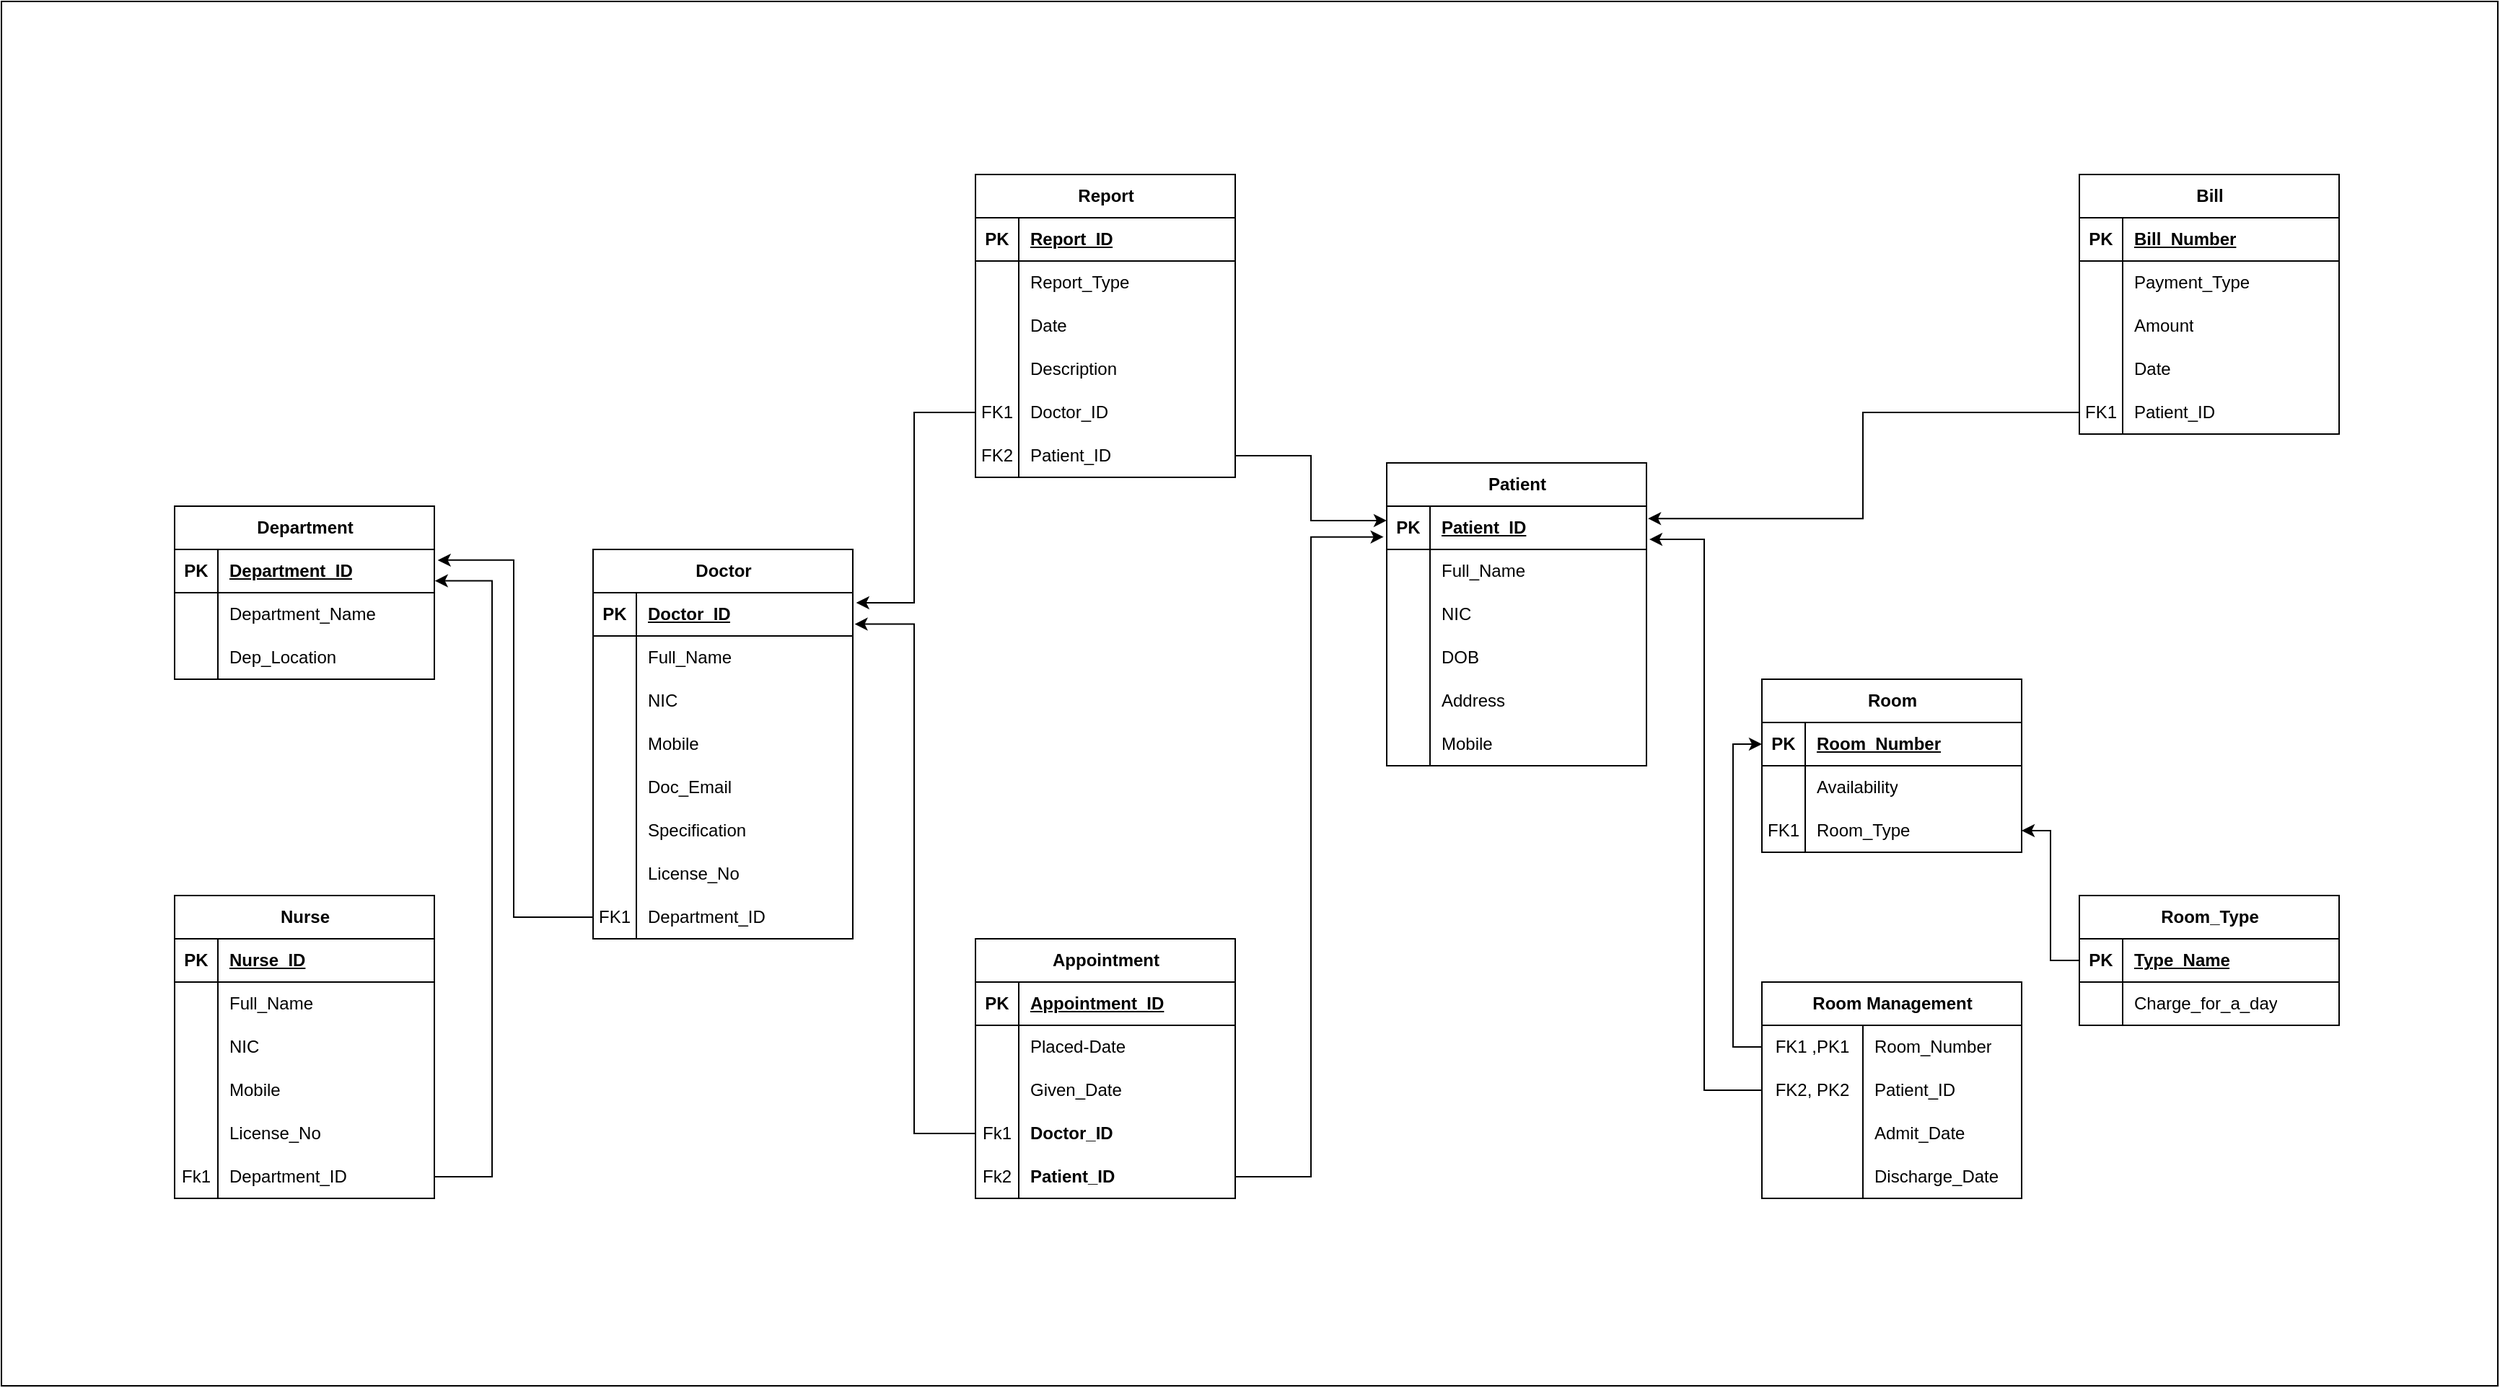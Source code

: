 <mxfile version="24.7.16">
  <diagram name="Page-1" id="LwFxyhCAnIo1oYvtghxj">
    <mxGraphModel dx="2899" dy="2189" grid="1" gridSize="10" guides="1" tooltips="1" connect="1" arrows="1" fold="1" page="1" pageScale="1" pageWidth="850" pageHeight="1100" math="0" shadow="0">
      <root>
        <mxCell id="0" />
        <mxCell id="1" parent="0" />
        <mxCell id="zB_Qg-_3JBa96vknV7fe-232" value="" style="rounded=0;whiteSpace=wrap;html=1;fillColor=none;" parent="1" vertex="1">
          <mxGeometry x="-340" y="-350" width="1730" height="960" as="geometry" />
        </mxCell>
        <mxCell id="zB_Qg-_3JBa96vknV7fe-5" value="Doctor" style="shape=table;startSize=30;container=1;collapsible=1;childLayout=tableLayout;fixedRows=1;rowLines=0;fontStyle=1;align=center;resizeLast=1;html=1;" parent="1" vertex="1">
          <mxGeometry x="70" y="30" width="180" height="270" as="geometry" />
        </mxCell>
        <mxCell id="zB_Qg-_3JBa96vknV7fe-6" value="" style="shape=tableRow;horizontal=0;startSize=0;swimlaneHead=0;swimlaneBody=0;fillColor=none;collapsible=0;dropTarget=0;points=[[0,0.5],[1,0.5]];portConstraint=eastwest;top=0;left=0;right=0;bottom=1;" parent="zB_Qg-_3JBa96vknV7fe-5" vertex="1">
          <mxGeometry y="30" width="180" height="30" as="geometry" />
        </mxCell>
        <mxCell id="zB_Qg-_3JBa96vknV7fe-7" value="PK" style="shape=partialRectangle;connectable=0;fillColor=none;top=0;left=0;bottom=0;right=0;fontStyle=1;overflow=hidden;whiteSpace=wrap;html=1;" parent="zB_Qg-_3JBa96vknV7fe-6" vertex="1">
          <mxGeometry width="30" height="30" as="geometry">
            <mxRectangle width="30" height="30" as="alternateBounds" />
          </mxGeometry>
        </mxCell>
        <mxCell id="zB_Qg-_3JBa96vknV7fe-8" value="Doctor_ID" style="shape=partialRectangle;connectable=0;fillColor=none;top=0;left=0;bottom=0;right=0;align=left;spacingLeft=6;fontStyle=5;overflow=hidden;whiteSpace=wrap;html=1;" parent="zB_Qg-_3JBa96vknV7fe-6" vertex="1">
          <mxGeometry x="30" width="150" height="30" as="geometry">
            <mxRectangle width="150" height="30" as="alternateBounds" />
          </mxGeometry>
        </mxCell>
        <mxCell id="zB_Qg-_3JBa96vknV7fe-9" value="" style="shape=tableRow;horizontal=0;startSize=0;swimlaneHead=0;swimlaneBody=0;fillColor=none;collapsible=0;dropTarget=0;points=[[0,0.5],[1,0.5]];portConstraint=eastwest;top=0;left=0;right=0;bottom=0;" parent="zB_Qg-_3JBa96vknV7fe-5" vertex="1">
          <mxGeometry y="60" width="180" height="30" as="geometry" />
        </mxCell>
        <mxCell id="zB_Qg-_3JBa96vknV7fe-10" value="" style="shape=partialRectangle;connectable=0;fillColor=none;top=0;left=0;bottom=0;right=0;editable=1;overflow=hidden;whiteSpace=wrap;html=1;" parent="zB_Qg-_3JBa96vknV7fe-9" vertex="1">
          <mxGeometry width="30" height="30" as="geometry">
            <mxRectangle width="30" height="30" as="alternateBounds" />
          </mxGeometry>
        </mxCell>
        <mxCell id="zB_Qg-_3JBa96vknV7fe-11" value="Full_Name" style="shape=partialRectangle;connectable=0;fillColor=none;top=0;left=0;bottom=0;right=0;align=left;spacingLeft=6;overflow=hidden;whiteSpace=wrap;html=1;" parent="zB_Qg-_3JBa96vknV7fe-9" vertex="1">
          <mxGeometry x="30" width="150" height="30" as="geometry">
            <mxRectangle width="150" height="30" as="alternateBounds" />
          </mxGeometry>
        </mxCell>
        <mxCell id="zB_Qg-_3JBa96vknV7fe-12" value="" style="shape=tableRow;horizontal=0;startSize=0;swimlaneHead=0;swimlaneBody=0;fillColor=none;collapsible=0;dropTarget=0;points=[[0,0.5],[1,0.5]];portConstraint=eastwest;top=0;left=0;right=0;bottom=0;" parent="zB_Qg-_3JBa96vknV7fe-5" vertex="1">
          <mxGeometry y="90" width="180" height="30" as="geometry" />
        </mxCell>
        <mxCell id="zB_Qg-_3JBa96vknV7fe-13" value="" style="shape=partialRectangle;connectable=0;fillColor=none;top=0;left=0;bottom=0;right=0;editable=1;overflow=hidden;whiteSpace=wrap;html=1;" parent="zB_Qg-_3JBa96vknV7fe-12" vertex="1">
          <mxGeometry width="30" height="30" as="geometry">
            <mxRectangle width="30" height="30" as="alternateBounds" />
          </mxGeometry>
        </mxCell>
        <mxCell id="zB_Qg-_3JBa96vknV7fe-14" value="NIC" style="shape=partialRectangle;connectable=0;fillColor=none;top=0;left=0;bottom=0;right=0;align=left;spacingLeft=6;overflow=hidden;whiteSpace=wrap;html=1;" parent="zB_Qg-_3JBa96vknV7fe-12" vertex="1">
          <mxGeometry x="30" width="150" height="30" as="geometry">
            <mxRectangle width="150" height="30" as="alternateBounds" />
          </mxGeometry>
        </mxCell>
        <mxCell id="zB_Qg-_3JBa96vknV7fe-15" value="" style="shape=tableRow;horizontal=0;startSize=0;swimlaneHead=0;swimlaneBody=0;fillColor=none;collapsible=0;dropTarget=0;points=[[0,0.5],[1,0.5]];portConstraint=eastwest;top=0;left=0;right=0;bottom=0;" parent="zB_Qg-_3JBa96vknV7fe-5" vertex="1">
          <mxGeometry y="120" width="180" height="30" as="geometry" />
        </mxCell>
        <mxCell id="zB_Qg-_3JBa96vknV7fe-16" value="" style="shape=partialRectangle;connectable=0;fillColor=none;top=0;left=0;bottom=0;right=0;editable=1;overflow=hidden;whiteSpace=wrap;html=1;" parent="zB_Qg-_3JBa96vknV7fe-15" vertex="1">
          <mxGeometry width="30" height="30" as="geometry">
            <mxRectangle width="30" height="30" as="alternateBounds" />
          </mxGeometry>
        </mxCell>
        <mxCell id="zB_Qg-_3JBa96vknV7fe-17" value="Mobile" style="shape=partialRectangle;connectable=0;fillColor=none;top=0;left=0;bottom=0;right=0;align=left;spacingLeft=6;overflow=hidden;whiteSpace=wrap;html=1;" parent="zB_Qg-_3JBa96vknV7fe-15" vertex="1">
          <mxGeometry x="30" width="150" height="30" as="geometry">
            <mxRectangle width="150" height="30" as="alternateBounds" />
          </mxGeometry>
        </mxCell>
        <mxCell id="zB_Qg-_3JBa96vknV7fe-25" value="" style="shape=tableRow;horizontal=0;startSize=0;swimlaneHead=0;swimlaneBody=0;fillColor=none;collapsible=0;dropTarget=0;points=[[0,0.5],[1,0.5]];portConstraint=eastwest;top=0;left=0;right=0;bottom=0;" parent="zB_Qg-_3JBa96vknV7fe-5" vertex="1">
          <mxGeometry y="150" width="180" height="30" as="geometry" />
        </mxCell>
        <mxCell id="zB_Qg-_3JBa96vknV7fe-26" value="" style="shape=partialRectangle;connectable=0;fillColor=none;top=0;left=0;bottom=0;right=0;editable=1;overflow=hidden;whiteSpace=wrap;html=1;" parent="zB_Qg-_3JBa96vknV7fe-25" vertex="1">
          <mxGeometry width="30" height="30" as="geometry">
            <mxRectangle width="30" height="30" as="alternateBounds" />
          </mxGeometry>
        </mxCell>
        <mxCell id="zB_Qg-_3JBa96vknV7fe-27" value="Doc_Email" style="shape=partialRectangle;connectable=0;fillColor=none;top=0;left=0;bottom=0;right=0;align=left;spacingLeft=6;overflow=hidden;whiteSpace=wrap;html=1;" parent="zB_Qg-_3JBa96vknV7fe-25" vertex="1">
          <mxGeometry x="30" width="150" height="30" as="geometry">
            <mxRectangle width="150" height="30" as="alternateBounds" />
          </mxGeometry>
        </mxCell>
        <mxCell id="zB_Qg-_3JBa96vknV7fe-28" value="" style="shape=tableRow;horizontal=0;startSize=0;swimlaneHead=0;swimlaneBody=0;fillColor=none;collapsible=0;dropTarget=0;points=[[0,0.5],[1,0.5]];portConstraint=eastwest;top=0;left=0;right=0;bottom=0;" parent="zB_Qg-_3JBa96vknV7fe-5" vertex="1">
          <mxGeometry y="180" width="180" height="30" as="geometry" />
        </mxCell>
        <mxCell id="zB_Qg-_3JBa96vknV7fe-29" value="" style="shape=partialRectangle;connectable=0;fillColor=none;top=0;left=0;bottom=0;right=0;editable=1;overflow=hidden;whiteSpace=wrap;html=1;" parent="zB_Qg-_3JBa96vknV7fe-28" vertex="1">
          <mxGeometry width="30" height="30" as="geometry">
            <mxRectangle width="30" height="30" as="alternateBounds" />
          </mxGeometry>
        </mxCell>
        <mxCell id="zB_Qg-_3JBa96vknV7fe-30" value="Specification" style="shape=partialRectangle;connectable=0;fillColor=none;top=0;left=0;bottom=0;right=0;align=left;spacingLeft=6;overflow=hidden;whiteSpace=wrap;html=1;" parent="zB_Qg-_3JBa96vknV7fe-28" vertex="1">
          <mxGeometry x="30" width="150" height="30" as="geometry">
            <mxRectangle width="150" height="30" as="alternateBounds" />
          </mxGeometry>
        </mxCell>
        <mxCell id="zB_Qg-_3JBa96vknV7fe-31" value="" style="shape=tableRow;horizontal=0;startSize=0;swimlaneHead=0;swimlaneBody=0;fillColor=none;collapsible=0;dropTarget=0;points=[[0,0.5],[1,0.5]];portConstraint=eastwest;top=0;left=0;right=0;bottom=0;" parent="zB_Qg-_3JBa96vknV7fe-5" vertex="1">
          <mxGeometry y="210" width="180" height="30" as="geometry" />
        </mxCell>
        <mxCell id="zB_Qg-_3JBa96vknV7fe-32" value="" style="shape=partialRectangle;connectable=0;fillColor=none;top=0;left=0;bottom=0;right=0;editable=1;overflow=hidden;whiteSpace=wrap;html=1;" parent="zB_Qg-_3JBa96vknV7fe-31" vertex="1">
          <mxGeometry width="30" height="30" as="geometry">
            <mxRectangle width="30" height="30" as="alternateBounds" />
          </mxGeometry>
        </mxCell>
        <mxCell id="zB_Qg-_3JBa96vknV7fe-33" value="License_No" style="shape=partialRectangle;connectable=0;fillColor=none;top=0;left=0;bottom=0;right=0;align=left;spacingLeft=6;overflow=hidden;whiteSpace=wrap;html=1;" parent="zB_Qg-_3JBa96vknV7fe-31" vertex="1">
          <mxGeometry x="30" width="150" height="30" as="geometry">
            <mxRectangle width="150" height="30" as="alternateBounds" />
          </mxGeometry>
        </mxCell>
        <mxCell id="zB_Qg-_3JBa96vknV7fe-187" value="" style="shape=tableRow;horizontal=0;startSize=0;swimlaneHead=0;swimlaneBody=0;fillColor=none;collapsible=0;dropTarget=0;points=[[0,0.5],[1,0.5]];portConstraint=eastwest;top=0;left=0;right=0;bottom=0;" parent="zB_Qg-_3JBa96vknV7fe-5" vertex="1">
          <mxGeometry y="240" width="180" height="30" as="geometry" />
        </mxCell>
        <mxCell id="zB_Qg-_3JBa96vknV7fe-188" value="FK1" style="shape=partialRectangle;connectable=0;fillColor=none;top=0;left=0;bottom=0;right=0;editable=1;overflow=hidden;whiteSpace=wrap;html=1;" parent="zB_Qg-_3JBa96vknV7fe-187" vertex="1">
          <mxGeometry width="30" height="30" as="geometry">
            <mxRectangle width="30" height="30" as="alternateBounds" />
          </mxGeometry>
        </mxCell>
        <mxCell id="zB_Qg-_3JBa96vknV7fe-189" value="Department_ID" style="shape=partialRectangle;connectable=0;fillColor=none;top=0;left=0;bottom=0;right=0;align=left;spacingLeft=6;overflow=hidden;whiteSpace=wrap;html=1;" parent="zB_Qg-_3JBa96vknV7fe-187" vertex="1">
          <mxGeometry x="30" width="150" height="30" as="geometry">
            <mxRectangle width="150" height="30" as="alternateBounds" />
          </mxGeometry>
        </mxCell>
        <mxCell id="zB_Qg-_3JBa96vknV7fe-37" value="Appointment" style="shape=table;startSize=30;container=1;collapsible=1;childLayout=tableLayout;fixedRows=1;rowLines=0;fontStyle=1;align=center;resizeLast=1;html=1;" parent="1" vertex="1">
          <mxGeometry x="335" y="300" width="180" height="180" as="geometry">
            <mxRectangle x="335" y="300" width="110" height="30" as="alternateBounds" />
          </mxGeometry>
        </mxCell>
        <mxCell id="zB_Qg-_3JBa96vknV7fe-38" value="" style="shape=tableRow;horizontal=0;startSize=0;swimlaneHead=0;swimlaneBody=0;fillColor=none;collapsible=0;dropTarget=0;points=[[0,0.5],[1,0.5]];portConstraint=eastwest;top=0;left=0;right=0;bottom=1;" parent="zB_Qg-_3JBa96vknV7fe-37" vertex="1">
          <mxGeometry y="30" width="180" height="30" as="geometry" />
        </mxCell>
        <mxCell id="zB_Qg-_3JBa96vknV7fe-39" value="PK" style="shape=partialRectangle;connectable=0;fillColor=none;top=0;left=0;bottom=0;right=0;fontStyle=1;overflow=hidden;whiteSpace=wrap;html=1;" parent="zB_Qg-_3JBa96vknV7fe-38" vertex="1">
          <mxGeometry width="30" height="30" as="geometry">
            <mxRectangle width="30" height="30" as="alternateBounds" />
          </mxGeometry>
        </mxCell>
        <mxCell id="zB_Qg-_3JBa96vknV7fe-40" value="Appointment_ID" style="shape=partialRectangle;connectable=0;fillColor=none;top=0;left=0;bottom=0;right=0;align=left;spacingLeft=6;fontStyle=5;overflow=hidden;whiteSpace=wrap;html=1;" parent="zB_Qg-_3JBa96vknV7fe-38" vertex="1">
          <mxGeometry x="30" width="150" height="30" as="geometry">
            <mxRectangle width="150" height="30" as="alternateBounds" />
          </mxGeometry>
        </mxCell>
        <mxCell id="zB_Qg-_3JBa96vknV7fe-41" value="" style="shape=tableRow;horizontal=0;startSize=0;swimlaneHead=0;swimlaneBody=0;fillColor=none;collapsible=0;dropTarget=0;points=[[0,0.5],[1,0.5]];portConstraint=eastwest;top=0;left=0;right=0;bottom=0;" parent="zB_Qg-_3JBa96vknV7fe-37" vertex="1">
          <mxGeometry y="60" width="180" height="30" as="geometry" />
        </mxCell>
        <mxCell id="zB_Qg-_3JBa96vknV7fe-42" value="" style="shape=partialRectangle;connectable=0;fillColor=none;top=0;left=0;bottom=0;right=0;editable=1;overflow=hidden;whiteSpace=wrap;html=1;" parent="zB_Qg-_3JBa96vknV7fe-41" vertex="1">
          <mxGeometry width="30" height="30" as="geometry">
            <mxRectangle width="30" height="30" as="alternateBounds" />
          </mxGeometry>
        </mxCell>
        <mxCell id="zB_Qg-_3JBa96vknV7fe-43" value="Placed-Date" style="shape=partialRectangle;connectable=0;fillColor=none;top=0;left=0;bottom=0;right=0;align=left;spacingLeft=6;overflow=hidden;whiteSpace=wrap;html=1;" parent="zB_Qg-_3JBa96vknV7fe-41" vertex="1">
          <mxGeometry x="30" width="150" height="30" as="geometry">
            <mxRectangle width="150" height="30" as="alternateBounds" />
          </mxGeometry>
        </mxCell>
        <mxCell id="zB_Qg-_3JBa96vknV7fe-44" value="" style="shape=tableRow;horizontal=0;startSize=0;swimlaneHead=0;swimlaneBody=0;fillColor=none;collapsible=0;dropTarget=0;points=[[0,0.5],[1,0.5]];portConstraint=eastwest;top=0;left=0;right=0;bottom=0;" parent="zB_Qg-_3JBa96vknV7fe-37" vertex="1">
          <mxGeometry y="90" width="180" height="30" as="geometry" />
        </mxCell>
        <mxCell id="zB_Qg-_3JBa96vknV7fe-45" value="" style="shape=partialRectangle;connectable=0;fillColor=none;top=0;left=0;bottom=0;right=0;editable=1;overflow=hidden;whiteSpace=wrap;html=1;" parent="zB_Qg-_3JBa96vknV7fe-44" vertex="1">
          <mxGeometry width="30" height="30" as="geometry">
            <mxRectangle width="30" height="30" as="alternateBounds" />
          </mxGeometry>
        </mxCell>
        <mxCell id="zB_Qg-_3JBa96vknV7fe-46" value="Given_Date" style="shape=partialRectangle;connectable=0;fillColor=none;top=0;left=0;bottom=0;right=0;align=left;spacingLeft=6;overflow=hidden;whiteSpace=wrap;html=1;" parent="zB_Qg-_3JBa96vknV7fe-44" vertex="1">
          <mxGeometry x="30" width="150" height="30" as="geometry">
            <mxRectangle width="150" height="30" as="alternateBounds" />
          </mxGeometry>
        </mxCell>
        <mxCell id="zB_Qg-_3JBa96vknV7fe-168" value="" style="shape=tableRow;horizontal=0;startSize=0;swimlaneHead=0;swimlaneBody=0;fillColor=none;collapsible=0;dropTarget=0;points=[[0,0.5],[1,0.5]];portConstraint=eastwest;top=0;left=0;right=0;bottom=0;" parent="zB_Qg-_3JBa96vknV7fe-37" vertex="1">
          <mxGeometry y="120" width="180" height="30" as="geometry" />
        </mxCell>
        <mxCell id="zB_Qg-_3JBa96vknV7fe-169" value="Fk1" style="shape=partialRectangle;connectable=0;fillColor=none;top=0;left=0;bottom=0;right=0;editable=1;overflow=hidden;whiteSpace=wrap;html=1;" parent="zB_Qg-_3JBa96vknV7fe-168" vertex="1">
          <mxGeometry width="30" height="30" as="geometry">
            <mxRectangle width="30" height="30" as="alternateBounds" />
          </mxGeometry>
        </mxCell>
        <mxCell id="zB_Qg-_3JBa96vknV7fe-170" value="&lt;span style=&quot;font-weight: 700;&quot;&gt;Doctor_ID&lt;/span&gt;" style="shape=partialRectangle;connectable=0;fillColor=none;top=0;left=0;bottom=0;right=0;align=left;spacingLeft=6;overflow=hidden;whiteSpace=wrap;html=1;" parent="zB_Qg-_3JBa96vknV7fe-168" vertex="1">
          <mxGeometry x="30" width="150" height="30" as="geometry">
            <mxRectangle width="150" height="30" as="alternateBounds" />
          </mxGeometry>
        </mxCell>
        <mxCell id="zB_Qg-_3JBa96vknV7fe-173" value="" style="shape=tableRow;horizontal=0;startSize=0;swimlaneHead=0;swimlaneBody=0;fillColor=none;collapsible=0;dropTarget=0;points=[[0,0.5],[1,0.5]];portConstraint=eastwest;top=0;left=0;right=0;bottom=0;" parent="zB_Qg-_3JBa96vknV7fe-37" vertex="1">
          <mxGeometry y="150" width="180" height="30" as="geometry" />
        </mxCell>
        <mxCell id="zB_Qg-_3JBa96vknV7fe-174" value="Fk2" style="shape=partialRectangle;connectable=0;fillColor=none;top=0;left=0;bottom=0;right=0;editable=1;overflow=hidden;whiteSpace=wrap;html=1;" parent="zB_Qg-_3JBa96vknV7fe-173" vertex="1">
          <mxGeometry width="30" height="30" as="geometry">
            <mxRectangle width="30" height="30" as="alternateBounds" />
          </mxGeometry>
        </mxCell>
        <mxCell id="zB_Qg-_3JBa96vknV7fe-175" value="&lt;span style=&quot;font-weight: 700;&quot;&gt;Patient_ID&lt;/span&gt;" style="shape=partialRectangle;connectable=0;fillColor=none;top=0;left=0;bottom=0;right=0;align=left;spacingLeft=6;overflow=hidden;whiteSpace=wrap;html=1;" parent="zB_Qg-_3JBa96vknV7fe-173" vertex="1">
          <mxGeometry x="30" width="150" height="30" as="geometry">
            <mxRectangle width="150" height="30" as="alternateBounds" />
          </mxGeometry>
        </mxCell>
        <mxCell id="zB_Qg-_3JBa96vknV7fe-50" value="Patient" style="shape=table;startSize=30;container=1;collapsible=1;childLayout=tableLayout;fixedRows=1;rowLines=0;fontStyle=1;align=center;resizeLast=1;html=1;" parent="1" vertex="1">
          <mxGeometry x="620" y="-30" width="180" height="210" as="geometry" />
        </mxCell>
        <mxCell id="zB_Qg-_3JBa96vknV7fe-51" value="" style="shape=tableRow;horizontal=0;startSize=0;swimlaneHead=0;swimlaneBody=0;fillColor=none;collapsible=0;dropTarget=0;points=[[0,0.5],[1,0.5]];portConstraint=eastwest;top=0;left=0;right=0;bottom=1;" parent="zB_Qg-_3JBa96vknV7fe-50" vertex="1">
          <mxGeometry y="30" width="180" height="30" as="geometry" />
        </mxCell>
        <mxCell id="zB_Qg-_3JBa96vknV7fe-52" value="PK" style="shape=partialRectangle;connectable=0;fillColor=none;top=0;left=0;bottom=0;right=0;fontStyle=1;overflow=hidden;whiteSpace=wrap;html=1;" parent="zB_Qg-_3JBa96vknV7fe-51" vertex="1">
          <mxGeometry width="30" height="30" as="geometry">
            <mxRectangle width="30" height="30" as="alternateBounds" />
          </mxGeometry>
        </mxCell>
        <mxCell id="zB_Qg-_3JBa96vknV7fe-53" value="Patient_ID" style="shape=partialRectangle;connectable=0;fillColor=none;top=0;left=0;bottom=0;right=0;align=left;spacingLeft=6;fontStyle=5;overflow=hidden;whiteSpace=wrap;html=1;" parent="zB_Qg-_3JBa96vknV7fe-51" vertex="1">
          <mxGeometry x="30" width="150" height="30" as="geometry">
            <mxRectangle width="150" height="30" as="alternateBounds" />
          </mxGeometry>
        </mxCell>
        <mxCell id="zB_Qg-_3JBa96vknV7fe-54" value="" style="shape=tableRow;horizontal=0;startSize=0;swimlaneHead=0;swimlaneBody=0;fillColor=none;collapsible=0;dropTarget=0;points=[[0,0.5],[1,0.5]];portConstraint=eastwest;top=0;left=0;right=0;bottom=0;" parent="zB_Qg-_3JBa96vknV7fe-50" vertex="1">
          <mxGeometry y="60" width="180" height="30" as="geometry" />
        </mxCell>
        <mxCell id="zB_Qg-_3JBa96vknV7fe-55" value="" style="shape=partialRectangle;connectable=0;fillColor=none;top=0;left=0;bottom=0;right=0;editable=1;overflow=hidden;whiteSpace=wrap;html=1;" parent="zB_Qg-_3JBa96vknV7fe-54" vertex="1">
          <mxGeometry width="30" height="30" as="geometry">
            <mxRectangle width="30" height="30" as="alternateBounds" />
          </mxGeometry>
        </mxCell>
        <mxCell id="zB_Qg-_3JBa96vknV7fe-56" value="Full_Name" style="shape=partialRectangle;connectable=0;fillColor=none;top=0;left=0;bottom=0;right=0;align=left;spacingLeft=6;overflow=hidden;whiteSpace=wrap;html=1;" parent="zB_Qg-_3JBa96vknV7fe-54" vertex="1">
          <mxGeometry x="30" width="150" height="30" as="geometry">
            <mxRectangle width="150" height="30" as="alternateBounds" />
          </mxGeometry>
        </mxCell>
        <mxCell id="zB_Qg-_3JBa96vknV7fe-57" value="" style="shape=tableRow;horizontal=0;startSize=0;swimlaneHead=0;swimlaneBody=0;fillColor=none;collapsible=0;dropTarget=0;points=[[0,0.5],[1,0.5]];portConstraint=eastwest;top=0;left=0;right=0;bottom=0;" parent="zB_Qg-_3JBa96vknV7fe-50" vertex="1">
          <mxGeometry y="90" width="180" height="30" as="geometry" />
        </mxCell>
        <mxCell id="zB_Qg-_3JBa96vknV7fe-58" value="" style="shape=partialRectangle;connectable=0;fillColor=none;top=0;left=0;bottom=0;right=0;editable=1;overflow=hidden;whiteSpace=wrap;html=1;" parent="zB_Qg-_3JBa96vknV7fe-57" vertex="1">
          <mxGeometry width="30" height="30" as="geometry">
            <mxRectangle width="30" height="30" as="alternateBounds" />
          </mxGeometry>
        </mxCell>
        <mxCell id="zB_Qg-_3JBa96vknV7fe-59" value="NIC" style="shape=partialRectangle;connectable=0;fillColor=none;top=0;left=0;bottom=0;right=0;align=left;spacingLeft=6;overflow=hidden;whiteSpace=wrap;html=1;" parent="zB_Qg-_3JBa96vknV7fe-57" vertex="1">
          <mxGeometry x="30" width="150" height="30" as="geometry">
            <mxRectangle width="150" height="30" as="alternateBounds" />
          </mxGeometry>
        </mxCell>
        <mxCell id="zB_Qg-_3JBa96vknV7fe-60" value="" style="shape=tableRow;horizontal=0;startSize=0;swimlaneHead=0;swimlaneBody=0;fillColor=none;collapsible=0;dropTarget=0;points=[[0,0.5],[1,0.5]];portConstraint=eastwest;top=0;left=0;right=0;bottom=0;" parent="zB_Qg-_3JBa96vknV7fe-50" vertex="1">
          <mxGeometry y="120" width="180" height="30" as="geometry" />
        </mxCell>
        <mxCell id="zB_Qg-_3JBa96vknV7fe-61" value="" style="shape=partialRectangle;connectable=0;fillColor=none;top=0;left=0;bottom=0;right=0;editable=1;overflow=hidden;whiteSpace=wrap;html=1;" parent="zB_Qg-_3JBa96vknV7fe-60" vertex="1">
          <mxGeometry width="30" height="30" as="geometry">
            <mxRectangle width="30" height="30" as="alternateBounds" />
          </mxGeometry>
        </mxCell>
        <mxCell id="zB_Qg-_3JBa96vknV7fe-62" value="DOB" style="shape=partialRectangle;connectable=0;fillColor=none;top=0;left=0;bottom=0;right=0;align=left;spacingLeft=6;overflow=hidden;whiteSpace=wrap;html=1;" parent="zB_Qg-_3JBa96vknV7fe-60" vertex="1">
          <mxGeometry x="30" width="150" height="30" as="geometry">
            <mxRectangle width="150" height="30" as="alternateBounds" />
          </mxGeometry>
        </mxCell>
        <mxCell id="zB_Qg-_3JBa96vknV7fe-63" value="" style="shape=tableRow;horizontal=0;startSize=0;swimlaneHead=0;swimlaneBody=0;fillColor=none;collapsible=0;dropTarget=0;points=[[0,0.5],[1,0.5]];portConstraint=eastwest;top=0;left=0;right=0;bottom=0;" parent="zB_Qg-_3JBa96vknV7fe-50" vertex="1">
          <mxGeometry y="150" width="180" height="30" as="geometry" />
        </mxCell>
        <mxCell id="zB_Qg-_3JBa96vknV7fe-64" value="" style="shape=partialRectangle;connectable=0;fillColor=none;top=0;left=0;bottom=0;right=0;editable=1;overflow=hidden;whiteSpace=wrap;html=1;" parent="zB_Qg-_3JBa96vknV7fe-63" vertex="1">
          <mxGeometry width="30" height="30" as="geometry">
            <mxRectangle width="30" height="30" as="alternateBounds" />
          </mxGeometry>
        </mxCell>
        <mxCell id="zB_Qg-_3JBa96vknV7fe-65" value="Address" style="shape=partialRectangle;connectable=0;fillColor=none;top=0;left=0;bottom=0;right=0;align=left;spacingLeft=6;overflow=hidden;whiteSpace=wrap;html=1;" parent="zB_Qg-_3JBa96vknV7fe-63" vertex="1">
          <mxGeometry x="30" width="150" height="30" as="geometry">
            <mxRectangle width="150" height="30" as="alternateBounds" />
          </mxGeometry>
        </mxCell>
        <mxCell id="zB_Qg-_3JBa96vknV7fe-69" value="" style="shape=tableRow;horizontal=0;startSize=0;swimlaneHead=0;swimlaneBody=0;fillColor=none;collapsible=0;dropTarget=0;points=[[0,0.5],[1,0.5]];portConstraint=eastwest;top=0;left=0;right=0;bottom=0;" parent="zB_Qg-_3JBa96vknV7fe-50" vertex="1">
          <mxGeometry y="180" width="180" height="30" as="geometry" />
        </mxCell>
        <mxCell id="zB_Qg-_3JBa96vknV7fe-70" value="" style="shape=partialRectangle;connectable=0;fillColor=none;top=0;left=0;bottom=0;right=0;editable=1;overflow=hidden;whiteSpace=wrap;html=1;" parent="zB_Qg-_3JBa96vknV7fe-69" vertex="1">
          <mxGeometry width="30" height="30" as="geometry">
            <mxRectangle width="30" height="30" as="alternateBounds" />
          </mxGeometry>
        </mxCell>
        <mxCell id="zB_Qg-_3JBa96vknV7fe-71" value="Mobile" style="shape=partialRectangle;connectable=0;fillColor=none;top=0;left=0;bottom=0;right=0;align=left;spacingLeft=6;overflow=hidden;whiteSpace=wrap;html=1;" parent="zB_Qg-_3JBa96vknV7fe-69" vertex="1">
          <mxGeometry x="30" width="150" height="30" as="geometry">
            <mxRectangle width="150" height="30" as="alternateBounds" />
          </mxGeometry>
        </mxCell>
        <mxCell id="zB_Qg-_3JBa96vknV7fe-72" value="Report" style="shape=table;startSize=30;container=1;collapsible=1;childLayout=tableLayout;fixedRows=1;rowLines=0;fontStyle=1;align=center;resizeLast=1;html=1;" parent="1" vertex="1">
          <mxGeometry x="335" y="-230" width="180" height="210" as="geometry" />
        </mxCell>
        <mxCell id="zB_Qg-_3JBa96vknV7fe-73" value="" style="shape=tableRow;horizontal=0;startSize=0;swimlaneHead=0;swimlaneBody=0;fillColor=none;collapsible=0;dropTarget=0;points=[[0,0.5],[1,0.5]];portConstraint=eastwest;top=0;left=0;right=0;bottom=1;" parent="zB_Qg-_3JBa96vknV7fe-72" vertex="1">
          <mxGeometry y="30" width="180" height="30" as="geometry" />
        </mxCell>
        <mxCell id="zB_Qg-_3JBa96vknV7fe-74" value="PK" style="shape=partialRectangle;connectable=0;fillColor=none;top=0;left=0;bottom=0;right=0;fontStyle=1;overflow=hidden;whiteSpace=wrap;html=1;" parent="zB_Qg-_3JBa96vknV7fe-73" vertex="1">
          <mxGeometry width="30" height="30" as="geometry">
            <mxRectangle width="30" height="30" as="alternateBounds" />
          </mxGeometry>
        </mxCell>
        <mxCell id="zB_Qg-_3JBa96vknV7fe-75" value="Report_ID" style="shape=partialRectangle;connectable=0;fillColor=none;top=0;left=0;bottom=0;right=0;align=left;spacingLeft=6;fontStyle=5;overflow=hidden;whiteSpace=wrap;html=1;" parent="zB_Qg-_3JBa96vknV7fe-73" vertex="1">
          <mxGeometry x="30" width="150" height="30" as="geometry">
            <mxRectangle width="150" height="30" as="alternateBounds" />
          </mxGeometry>
        </mxCell>
        <mxCell id="zB_Qg-_3JBa96vknV7fe-76" value="" style="shape=tableRow;horizontal=0;startSize=0;swimlaneHead=0;swimlaneBody=0;fillColor=none;collapsible=0;dropTarget=0;points=[[0,0.5],[1,0.5]];portConstraint=eastwest;top=0;left=0;right=0;bottom=0;" parent="zB_Qg-_3JBa96vknV7fe-72" vertex="1">
          <mxGeometry y="60" width="180" height="30" as="geometry" />
        </mxCell>
        <mxCell id="zB_Qg-_3JBa96vknV7fe-77" value="" style="shape=partialRectangle;connectable=0;fillColor=none;top=0;left=0;bottom=0;right=0;editable=1;overflow=hidden;whiteSpace=wrap;html=1;" parent="zB_Qg-_3JBa96vknV7fe-76" vertex="1">
          <mxGeometry width="30" height="30" as="geometry">
            <mxRectangle width="30" height="30" as="alternateBounds" />
          </mxGeometry>
        </mxCell>
        <mxCell id="zB_Qg-_3JBa96vknV7fe-78" value="Report_Type" style="shape=partialRectangle;connectable=0;fillColor=none;top=0;left=0;bottom=0;right=0;align=left;spacingLeft=6;overflow=hidden;whiteSpace=wrap;html=1;" parent="zB_Qg-_3JBa96vknV7fe-76" vertex="1">
          <mxGeometry x="30" width="150" height="30" as="geometry">
            <mxRectangle width="150" height="30" as="alternateBounds" />
          </mxGeometry>
        </mxCell>
        <mxCell id="zB_Qg-_3JBa96vknV7fe-79" value="" style="shape=tableRow;horizontal=0;startSize=0;swimlaneHead=0;swimlaneBody=0;fillColor=none;collapsible=0;dropTarget=0;points=[[0,0.5],[1,0.5]];portConstraint=eastwest;top=0;left=0;right=0;bottom=0;" parent="zB_Qg-_3JBa96vknV7fe-72" vertex="1">
          <mxGeometry y="90" width="180" height="30" as="geometry" />
        </mxCell>
        <mxCell id="zB_Qg-_3JBa96vknV7fe-80" value="" style="shape=partialRectangle;connectable=0;fillColor=none;top=0;left=0;bottom=0;right=0;editable=1;overflow=hidden;whiteSpace=wrap;html=1;" parent="zB_Qg-_3JBa96vknV7fe-79" vertex="1">
          <mxGeometry width="30" height="30" as="geometry">
            <mxRectangle width="30" height="30" as="alternateBounds" />
          </mxGeometry>
        </mxCell>
        <mxCell id="zB_Qg-_3JBa96vknV7fe-81" value="Date" style="shape=partialRectangle;connectable=0;fillColor=none;top=0;left=0;bottom=0;right=0;align=left;spacingLeft=6;overflow=hidden;whiteSpace=wrap;html=1;" parent="zB_Qg-_3JBa96vknV7fe-79" vertex="1">
          <mxGeometry x="30" width="150" height="30" as="geometry">
            <mxRectangle width="150" height="30" as="alternateBounds" />
          </mxGeometry>
        </mxCell>
        <mxCell id="zB_Qg-_3JBa96vknV7fe-82" value="" style="shape=tableRow;horizontal=0;startSize=0;swimlaneHead=0;swimlaneBody=0;fillColor=none;collapsible=0;dropTarget=0;points=[[0,0.5],[1,0.5]];portConstraint=eastwest;top=0;left=0;right=0;bottom=0;" parent="zB_Qg-_3JBa96vknV7fe-72" vertex="1">
          <mxGeometry y="120" width="180" height="30" as="geometry" />
        </mxCell>
        <mxCell id="zB_Qg-_3JBa96vknV7fe-83" value="" style="shape=partialRectangle;connectable=0;fillColor=none;top=0;left=0;bottom=0;right=0;editable=1;overflow=hidden;whiteSpace=wrap;html=1;" parent="zB_Qg-_3JBa96vknV7fe-82" vertex="1">
          <mxGeometry width="30" height="30" as="geometry">
            <mxRectangle width="30" height="30" as="alternateBounds" />
          </mxGeometry>
        </mxCell>
        <mxCell id="zB_Qg-_3JBa96vknV7fe-84" value="Description" style="shape=partialRectangle;connectable=0;fillColor=none;top=0;left=0;bottom=0;right=0;align=left;spacingLeft=6;overflow=hidden;whiteSpace=wrap;html=1;" parent="zB_Qg-_3JBa96vknV7fe-82" vertex="1">
          <mxGeometry x="30" width="150" height="30" as="geometry">
            <mxRectangle width="150" height="30" as="alternateBounds" />
          </mxGeometry>
        </mxCell>
        <mxCell id="zB_Qg-_3JBa96vknV7fe-177" value="" style="shape=tableRow;horizontal=0;startSize=0;swimlaneHead=0;swimlaneBody=0;fillColor=none;collapsible=0;dropTarget=0;points=[[0,0.5],[1,0.5]];portConstraint=eastwest;top=0;left=0;right=0;bottom=0;" parent="zB_Qg-_3JBa96vknV7fe-72" vertex="1">
          <mxGeometry y="150" width="180" height="30" as="geometry" />
        </mxCell>
        <mxCell id="zB_Qg-_3JBa96vknV7fe-178" value="FK1" style="shape=partialRectangle;connectable=0;fillColor=none;top=0;left=0;bottom=0;right=0;editable=1;overflow=hidden;whiteSpace=wrap;html=1;" parent="zB_Qg-_3JBa96vknV7fe-177" vertex="1">
          <mxGeometry width="30" height="30" as="geometry">
            <mxRectangle width="30" height="30" as="alternateBounds" />
          </mxGeometry>
        </mxCell>
        <mxCell id="zB_Qg-_3JBa96vknV7fe-179" value="Doctor_ID" style="shape=partialRectangle;connectable=0;fillColor=none;top=0;left=0;bottom=0;right=0;align=left;spacingLeft=6;overflow=hidden;whiteSpace=wrap;html=1;" parent="zB_Qg-_3JBa96vknV7fe-177" vertex="1">
          <mxGeometry x="30" width="150" height="30" as="geometry">
            <mxRectangle width="150" height="30" as="alternateBounds" />
          </mxGeometry>
        </mxCell>
        <mxCell id="zB_Qg-_3JBa96vknV7fe-182" value="" style="shape=tableRow;horizontal=0;startSize=0;swimlaneHead=0;swimlaneBody=0;fillColor=none;collapsible=0;dropTarget=0;points=[[0,0.5],[1,0.5]];portConstraint=eastwest;top=0;left=0;right=0;bottom=0;" parent="zB_Qg-_3JBa96vknV7fe-72" vertex="1">
          <mxGeometry y="180" width="180" height="30" as="geometry" />
        </mxCell>
        <mxCell id="zB_Qg-_3JBa96vknV7fe-183" value="FK2" style="shape=partialRectangle;connectable=0;fillColor=none;top=0;left=0;bottom=0;right=0;editable=1;overflow=hidden;whiteSpace=wrap;html=1;" parent="zB_Qg-_3JBa96vknV7fe-182" vertex="1">
          <mxGeometry width="30" height="30" as="geometry">
            <mxRectangle width="30" height="30" as="alternateBounds" />
          </mxGeometry>
        </mxCell>
        <mxCell id="zB_Qg-_3JBa96vknV7fe-184" value="Patient_ID" style="shape=partialRectangle;connectable=0;fillColor=none;top=0;left=0;bottom=0;right=0;align=left;spacingLeft=6;overflow=hidden;whiteSpace=wrap;html=1;" parent="zB_Qg-_3JBa96vknV7fe-182" vertex="1">
          <mxGeometry x="30" width="150" height="30" as="geometry">
            <mxRectangle width="150" height="30" as="alternateBounds" />
          </mxGeometry>
        </mxCell>
        <mxCell id="zB_Qg-_3JBa96vknV7fe-85" value="Department" style="shape=table;startSize=30;container=1;collapsible=1;childLayout=tableLayout;fixedRows=1;rowLines=0;fontStyle=1;align=center;resizeLast=1;html=1;" parent="1" vertex="1">
          <mxGeometry x="-220" width="180" height="120" as="geometry" />
        </mxCell>
        <mxCell id="zB_Qg-_3JBa96vknV7fe-86" value="" style="shape=tableRow;horizontal=0;startSize=0;swimlaneHead=0;swimlaneBody=0;fillColor=none;collapsible=0;dropTarget=0;points=[[0,0.5],[1,0.5]];portConstraint=eastwest;top=0;left=0;right=0;bottom=1;" parent="zB_Qg-_3JBa96vknV7fe-85" vertex="1">
          <mxGeometry y="30" width="180" height="30" as="geometry" />
        </mxCell>
        <mxCell id="zB_Qg-_3JBa96vknV7fe-87" value="PK" style="shape=partialRectangle;connectable=0;fillColor=none;top=0;left=0;bottom=0;right=0;fontStyle=1;overflow=hidden;whiteSpace=wrap;html=1;" parent="zB_Qg-_3JBa96vknV7fe-86" vertex="1">
          <mxGeometry width="30" height="30" as="geometry">
            <mxRectangle width="30" height="30" as="alternateBounds" />
          </mxGeometry>
        </mxCell>
        <mxCell id="zB_Qg-_3JBa96vknV7fe-88" value="Department_ID" style="shape=partialRectangle;connectable=0;fillColor=none;top=0;left=0;bottom=0;right=0;align=left;spacingLeft=6;fontStyle=5;overflow=hidden;whiteSpace=wrap;html=1;" parent="zB_Qg-_3JBa96vknV7fe-86" vertex="1">
          <mxGeometry x="30" width="150" height="30" as="geometry">
            <mxRectangle width="150" height="30" as="alternateBounds" />
          </mxGeometry>
        </mxCell>
        <mxCell id="zB_Qg-_3JBa96vknV7fe-89" value="" style="shape=tableRow;horizontal=0;startSize=0;swimlaneHead=0;swimlaneBody=0;fillColor=none;collapsible=0;dropTarget=0;points=[[0,0.5],[1,0.5]];portConstraint=eastwest;top=0;left=0;right=0;bottom=0;" parent="zB_Qg-_3JBa96vknV7fe-85" vertex="1">
          <mxGeometry y="60" width="180" height="30" as="geometry" />
        </mxCell>
        <mxCell id="zB_Qg-_3JBa96vknV7fe-90" value="" style="shape=partialRectangle;connectable=0;fillColor=none;top=0;left=0;bottom=0;right=0;editable=1;overflow=hidden;whiteSpace=wrap;html=1;" parent="zB_Qg-_3JBa96vknV7fe-89" vertex="1">
          <mxGeometry width="30" height="30" as="geometry">
            <mxRectangle width="30" height="30" as="alternateBounds" />
          </mxGeometry>
        </mxCell>
        <mxCell id="zB_Qg-_3JBa96vknV7fe-91" value="Department_Name" style="shape=partialRectangle;connectable=0;fillColor=none;top=0;left=0;bottom=0;right=0;align=left;spacingLeft=6;overflow=hidden;whiteSpace=wrap;html=1;" parent="zB_Qg-_3JBa96vknV7fe-89" vertex="1">
          <mxGeometry x="30" width="150" height="30" as="geometry">
            <mxRectangle width="150" height="30" as="alternateBounds" />
          </mxGeometry>
        </mxCell>
        <mxCell id="zB_Qg-_3JBa96vknV7fe-92" value="" style="shape=tableRow;horizontal=0;startSize=0;swimlaneHead=0;swimlaneBody=0;fillColor=none;collapsible=0;dropTarget=0;points=[[0,0.5],[1,0.5]];portConstraint=eastwest;top=0;left=0;right=0;bottom=0;" parent="zB_Qg-_3JBa96vknV7fe-85" vertex="1">
          <mxGeometry y="90" width="180" height="30" as="geometry" />
        </mxCell>
        <mxCell id="zB_Qg-_3JBa96vknV7fe-93" value="" style="shape=partialRectangle;connectable=0;fillColor=none;top=0;left=0;bottom=0;right=0;editable=1;overflow=hidden;whiteSpace=wrap;html=1;" parent="zB_Qg-_3JBa96vknV7fe-92" vertex="1">
          <mxGeometry width="30" height="30" as="geometry">
            <mxRectangle width="30" height="30" as="alternateBounds" />
          </mxGeometry>
        </mxCell>
        <mxCell id="zB_Qg-_3JBa96vknV7fe-94" value="Dep_Location" style="shape=partialRectangle;connectable=0;fillColor=none;top=0;left=0;bottom=0;right=0;align=left;spacingLeft=6;overflow=hidden;whiteSpace=wrap;html=1;" parent="zB_Qg-_3JBa96vknV7fe-92" vertex="1">
          <mxGeometry x="30" width="150" height="30" as="geometry">
            <mxRectangle width="150" height="30" as="alternateBounds" />
          </mxGeometry>
        </mxCell>
        <mxCell id="zB_Qg-_3JBa96vknV7fe-98" value="Nurse" style="shape=table;startSize=30;container=1;collapsible=1;childLayout=tableLayout;fixedRows=1;rowLines=0;fontStyle=1;align=center;resizeLast=1;html=1;" parent="1" vertex="1">
          <mxGeometry x="-220" y="270" width="180" height="210" as="geometry" />
        </mxCell>
        <mxCell id="zB_Qg-_3JBa96vknV7fe-99" value="" style="shape=tableRow;horizontal=0;startSize=0;swimlaneHead=0;swimlaneBody=0;fillColor=none;collapsible=0;dropTarget=0;points=[[0,0.5],[1,0.5]];portConstraint=eastwest;top=0;left=0;right=0;bottom=1;" parent="zB_Qg-_3JBa96vknV7fe-98" vertex="1">
          <mxGeometry y="30" width="180" height="30" as="geometry" />
        </mxCell>
        <mxCell id="zB_Qg-_3JBa96vknV7fe-100" value="PK" style="shape=partialRectangle;connectable=0;fillColor=none;top=0;left=0;bottom=0;right=0;fontStyle=1;overflow=hidden;whiteSpace=wrap;html=1;" parent="zB_Qg-_3JBa96vknV7fe-99" vertex="1">
          <mxGeometry width="30" height="30" as="geometry">
            <mxRectangle width="30" height="30" as="alternateBounds" />
          </mxGeometry>
        </mxCell>
        <mxCell id="zB_Qg-_3JBa96vknV7fe-101" value="Nurse_ID" style="shape=partialRectangle;connectable=0;fillColor=none;top=0;left=0;bottom=0;right=0;align=left;spacingLeft=6;fontStyle=5;overflow=hidden;whiteSpace=wrap;html=1;" parent="zB_Qg-_3JBa96vknV7fe-99" vertex="1">
          <mxGeometry x="30" width="150" height="30" as="geometry">
            <mxRectangle width="150" height="30" as="alternateBounds" />
          </mxGeometry>
        </mxCell>
        <mxCell id="zB_Qg-_3JBa96vknV7fe-102" value="" style="shape=tableRow;horizontal=0;startSize=0;swimlaneHead=0;swimlaneBody=0;fillColor=none;collapsible=0;dropTarget=0;points=[[0,0.5],[1,0.5]];portConstraint=eastwest;top=0;left=0;right=0;bottom=0;" parent="zB_Qg-_3JBa96vknV7fe-98" vertex="1">
          <mxGeometry y="60" width="180" height="30" as="geometry" />
        </mxCell>
        <mxCell id="zB_Qg-_3JBa96vknV7fe-103" value="" style="shape=partialRectangle;connectable=0;fillColor=none;top=0;left=0;bottom=0;right=0;editable=1;overflow=hidden;whiteSpace=wrap;html=1;" parent="zB_Qg-_3JBa96vknV7fe-102" vertex="1">
          <mxGeometry width="30" height="30" as="geometry">
            <mxRectangle width="30" height="30" as="alternateBounds" />
          </mxGeometry>
        </mxCell>
        <mxCell id="zB_Qg-_3JBa96vknV7fe-104" value="Full_Name" style="shape=partialRectangle;connectable=0;fillColor=none;top=0;left=0;bottom=0;right=0;align=left;spacingLeft=6;overflow=hidden;whiteSpace=wrap;html=1;" parent="zB_Qg-_3JBa96vknV7fe-102" vertex="1">
          <mxGeometry x="30" width="150" height="30" as="geometry">
            <mxRectangle width="150" height="30" as="alternateBounds" />
          </mxGeometry>
        </mxCell>
        <mxCell id="zB_Qg-_3JBa96vknV7fe-105" value="" style="shape=tableRow;horizontal=0;startSize=0;swimlaneHead=0;swimlaneBody=0;fillColor=none;collapsible=0;dropTarget=0;points=[[0,0.5],[1,0.5]];portConstraint=eastwest;top=0;left=0;right=0;bottom=0;" parent="zB_Qg-_3JBa96vknV7fe-98" vertex="1">
          <mxGeometry y="90" width="180" height="30" as="geometry" />
        </mxCell>
        <mxCell id="zB_Qg-_3JBa96vknV7fe-106" value="" style="shape=partialRectangle;connectable=0;fillColor=none;top=0;left=0;bottom=0;right=0;editable=1;overflow=hidden;whiteSpace=wrap;html=1;" parent="zB_Qg-_3JBa96vknV7fe-105" vertex="1">
          <mxGeometry width="30" height="30" as="geometry">
            <mxRectangle width="30" height="30" as="alternateBounds" />
          </mxGeometry>
        </mxCell>
        <mxCell id="zB_Qg-_3JBa96vknV7fe-107" value="NIC" style="shape=partialRectangle;connectable=0;fillColor=none;top=0;left=0;bottom=0;right=0;align=left;spacingLeft=6;overflow=hidden;whiteSpace=wrap;html=1;" parent="zB_Qg-_3JBa96vknV7fe-105" vertex="1">
          <mxGeometry x="30" width="150" height="30" as="geometry">
            <mxRectangle width="150" height="30" as="alternateBounds" />
          </mxGeometry>
        </mxCell>
        <mxCell id="zB_Qg-_3JBa96vknV7fe-108" value="" style="shape=tableRow;horizontal=0;startSize=0;swimlaneHead=0;swimlaneBody=0;fillColor=none;collapsible=0;dropTarget=0;points=[[0,0.5],[1,0.5]];portConstraint=eastwest;top=0;left=0;right=0;bottom=0;" parent="zB_Qg-_3JBa96vknV7fe-98" vertex="1">
          <mxGeometry y="120" width="180" height="30" as="geometry" />
        </mxCell>
        <mxCell id="zB_Qg-_3JBa96vknV7fe-109" value="" style="shape=partialRectangle;connectable=0;fillColor=none;top=0;left=0;bottom=0;right=0;editable=1;overflow=hidden;whiteSpace=wrap;html=1;" parent="zB_Qg-_3JBa96vknV7fe-108" vertex="1">
          <mxGeometry width="30" height="30" as="geometry">
            <mxRectangle width="30" height="30" as="alternateBounds" />
          </mxGeometry>
        </mxCell>
        <mxCell id="zB_Qg-_3JBa96vknV7fe-110" value="Mobile" style="shape=partialRectangle;connectable=0;fillColor=none;top=0;left=0;bottom=0;right=0;align=left;spacingLeft=6;overflow=hidden;whiteSpace=wrap;html=1;" parent="zB_Qg-_3JBa96vknV7fe-108" vertex="1">
          <mxGeometry x="30" width="150" height="30" as="geometry">
            <mxRectangle width="150" height="30" as="alternateBounds" />
          </mxGeometry>
        </mxCell>
        <mxCell id="zB_Qg-_3JBa96vknV7fe-114" value="" style="shape=tableRow;horizontal=0;startSize=0;swimlaneHead=0;swimlaneBody=0;fillColor=none;collapsible=0;dropTarget=0;points=[[0,0.5],[1,0.5]];portConstraint=eastwest;top=0;left=0;right=0;bottom=0;" parent="zB_Qg-_3JBa96vknV7fe-98" vertex="1">
          <mxGeometry y="150" width="180" height="30" as="geometry" />
        </mxCell>
        <mxCell id="zB_Qg-_3JBa96vknV7fe-115" value="" style="shape=partialRectangle;connectable=0;fillColor=none;top=0;left=0;bottom=0;right=0;editable=1;overflow=hidden;whiteSpace=wrap;html=1;" parent="zB_Qg-_3JBa96vknV7fe-114" vertex="1">
          <mxGeometry width="30" height="30" as="geometry">
            <mxRectangle width="30" height="30" as="alternateBounds" />
          </mxGeometry>
        </mxCell>
        <mxCell id="zB_Qg-_3JBa96vknV7fe-116" value="License_No" style="shape=partialRectangle;connectable=0;fillColor=none;top=0;left=0;bottom=0;right=0;align=left;spacingLeft=6;overflow=hidden;whiteSpace=wrap;html=1;" parent="zB_Qg-_3JBa96vknV7fe-114" vertex="1">
          <mxGeometry x="30" width="150" height="30" as="geometry">
            <mxRectangle width="150" height="30" as="alternateBounds" />
          </mxGeometry>
        </mxCell>
        <mxCell id="zB_Qg-_3JBa96vknV7fe-192" value="" style="shape=tableRow;horizontal=0;startSize=0;swimlaneHead=0;swimlaneBody=0;fillColor=none;collapsible=0;dropTarget=0;points=[[0,0.5],[1,0.5]];portConstraint=eastwest;top=0;left=0;right=0;bottom=0;" parent="zB_Qg-_3JBa96vknV7fe-98" vertex="1">
          <mxGeometry y="180" width="180" height="30" as="geometry" />
        </mxCell>
        <mxCell id="zB_Qg-_3JBa96vknV7fe-193" value="Fk1" style="shape=partialRectangle;connectable=0;fillColor=none;top=0;left=0;bottom=0;right=0;editable=1;overflow=hidden;whiteSpace=wrap;html=1;" parent="zB_Qg-_3JBa96vknV7fe-192" vertex="1">
          <mxGeometry width="30" height="30" as="geometry">
            <mxRectangle width="30" height="30" as="alternateBounds" />
          </mxGeometry>
        </mxCell>
        <mxCell id="zB_Qg-_3JBa96vknV7fe-194" value="Department_ID" style="shape=partialRectangle;connectable=0;fillColor=none;top=0;left=0;bottom=0;right=0;align=left;spacingLeft=6;overflow=hidden;whiteSpace=wrap;html=1;" parent="zB_Qg-_3JBa96vknV7fe-192" vertex="1">
          <mxGeometry x="30" width="150" height="30" as="geometry">
            <mxRectangle width="150" height="30" as="alternateBounds" />
          </mxGeometry>
        </mxCell>
        <mxCell id="zB_Qg-_3JBa96vknV7fe-117" value="Bill" style="shape=table;startSize=30;container=1;collapsible=1;childLayout=tableLayout;fixedRows=1;rowLines=0;fontStyle=1;align=center;resizeLast=1;html=1;" parent="1" vertex="1">
          <mxGeometry x="1100" y="-230" width="180" height="180" as="geometry" />
        </mxCell>
        <mxCell id="zB_Qg-_3JBa96vknV7fe-118" value="" style="shape=tableRow;horizontal=0;startSize=0;swimlaneHead=0;swimlaneBody=0;fillColor=none;collapsible=0;dropTarget=0;points=[[0,0.5],[1,0.5]];portConstraint=eastwest;top=0;left=0;right=0;bottom=1;" parent="zB_Qg-_3JBa96vknV7fe-117" vertex="1">
          <mxGeometry y="30" width="180" height="30" as="geometry" />
        </mxCell>
        <mxCell id="zB_Qg-_3JBa96vknV7fe-119" value="PK" style="shape=partialRectangle;connectable=0;fillColor=none;top=0;left=0;bottom=0;right=0;fontStyle=1;overflow=hidden;whiteSpace=wrap;html=1;" parent="zB_Qg-_3JBa96vknV7fe-118" vertex="1">
          <mxGeometry width="30" height="30" as="geometry">
            <mxRectangle width="30" height="30" as="alternateBounds" />
          </mxGeometry>
        </mxCell>
        <mxCell id="zB_Qg-_3JBa96vknV7fe-120" value="Bill_Number" style="shape=partialRectangle;connectable=0;fillColor=none;top=0;left=0;bottom=0;right=0;align=left;spacingLeft=6;fontStyle=5;overflow=hidden;whiteSpace=wrap;html=1;" parent="zB_Qg-_3JBa96vknV7fe-118" vertex="1">
          <mxGeometry x="30" width="150" height="30" as="geometry">
            <mxRectangle width="150" height="30" as="alternateBounds" />
          </mxGeometry>
        </mxCell>
        <mxCell id="zB_Qg-_3JBa96vknV7fe-121" value="" style="shape=tableRow;horizontal=0;startSize=0;swimlaneHead=0;swimlaneBody=0;fillColor=none;collapsible=0;dropTarget=0;points=[[0,0.5],[1,0.5]];portConstraint=eastwest;top=0;left=0;right=0;bottom=0;" parent="zB_Qg-_3JBa96vknV7fe-117" vertex="1">
          <mxGeometry y="60" width="180" height="30" as="geometry" />
        </mxCell>
        <mxCell id="zB_Qg-_3JBa96vknV7fe-122" value="" style="shape=partialRectangle;connectable=0;fillColor=none;top=0;left=0;bottom=0;right=0;editable=1;overflow=hidden;whiteSpace=wrap;html=1;" parent="zB_Qg-_3JBa96vknV7fe-121" vertex="1">
          <mxGeometry width="30" height="30" as="geometry">
            <mxRectangle width="30" height="30" as="alternateBounds" />
          </mxGeometry>
        </mxCell>
        <mxCell id="zB_Qg-_3JBa96vknV7fe-123" value="Payment_Type" style="shape=partialRectangle;connectable=0;fillColor=none;top=0;left=0;bottom=0;right=0;align=left;spacingLeft=6;overflow=hidden;whiteSpace=wrap;html=1;" parent="zB_Qg-_3JBa96vknV7fe-121" vertex="1">
          <mxGeometry x="30" width="150" height="30" as="geometry">
            <mxRectangle width="150" height="30" as="alternateBounds" />
          </mxGeometry>
        </mxCell>
        <mxCell id="zB_Qg-_3JBa96vknV7fe-124" value="" style="shape=tableRow;horizontal=0;startSize=0;swimlaneHead=0;swimlaneBody=0;fillColor=none;collapsible=0;dropTarget=0;points=[[0,0.5],[1,0.5]];portConstraint=eastwest;top=0;left=0;right=0;bottom=0;" parent="zB_Qg-_3JBa96vknV7fe-117" vertex="1">
          <mxGeometry y="90" width="180" height="30" as="geometry" />
        </mxCell>
        <mxCell id="zB_Qg-_3JBa96vknV7fe-125" value="" style="shape=partialRectangle;connectable=0;fillColor=none;top=0;left=0;bottom=0;right=0;editable=1;overflow=hidden;whiteSpace=wrap;html=1;" parent="zB_Qg-_3JBa96vknV7fe-124" vertex="1">
          <mxGeometry width="30" height="30" as="geometry">
            <mxRectangle width="30" height="30" as="alternateBounds" />
          </mxGeometry>
        </mxCell>
        <mxCell id="zB_Qg-_3JBa96vknV7fe-126" value="Amount" style="shape=partialRectangle;connectable=0;fillColor=none;top=0;left=0;bottom=0;right=0;align=left;spacingLeft=6;overflow=hidden;whiteSpace=wrap;html=1;" parent="zB_Qg-_3JBa96vknV7fe-124" vertex="1">
          <mxGeometry x="30" width="150" height="30" as="geometry">
            <mxRectangle width="150" height="30" as="alternateBounds" />
          </mxGeometry>
        </mxCell>
        <mxCell id="zB_Qg-_3JBa96vknV7fe-127" value="" style="shape=tableRow;horizontal=0;startSize=0;swimlaneHead=0;swimlaneBody=0;fillColor=none;collapsible=0;dropTarget=0;points=[[0,0.5],[1,0.5]];portConstraint=eastwest;top=0;left=0;right=0;bottom=0;" parent="zB_Qg-_3JBa96vknV7fe-117" vertex="1">
          <mxGeometry y="120" width="180" height="30" as="geometry" />
        </mxCell>
        <mxCell id="zB_Qg-_3JBa96vknV7fe-128" value="" style="shape=partialRectangle;connectable=0;fillColor=none;top=0;left=0;bottom=0;right=0;editable=1;overflow=hidden;whiteSpace=wrap;html=1;" parent="zB_Qg-_3JBa96vknV7fe-127" vertex="1">
          <mxGeometry width="30" height="30" as="geometry">
            <mxRectangle width="30" height="30" as="alternateBounds" />
          </mxGeometry>
        </mxCell>
        <mxCell id="zB_Qg-_3JBa96vknV7fe-129" value="Date" style="shape=partialRectangle;connectable=0;fillColor=none;top=0;left=0;bottom=0;right=0;align=left;spacingLeft=6;overflow=hidden;whiteSpace=wrap;html=1;" parent="zB_Qg-_3JBa96vknV7fe-127" vertex="1">
          <mxGeometry x="30" width="150" height="30" as="geometry">
            <mxRectangle width="150" height="30" as="alternateBounds" />
          </mxGeometry>
        </mxCell>
        <mxCell id="zB_Qg-_3JBa96vknV7fe-196" value="" style="shape=tableRow;horizontal=0;startSize=0;swimlaneHead=0;swimlaneBody=0;fillColor=none;collapsible=0;dropTarget=0;points=[[0,0.5],[1,0.5]];portConstraint=eastwest;top=0;left=0;right=0;bottom=0;" parent="zB_Qg-_3JBa96vknV7fe-117" vertex="1">
          <mxGeometry y="150" width="180" height="30" as="geometry" />
        </mxCell>
        <mxCell id="zB_Qg-_3JBa96vknV7fe-197" value="FK1" style="shape=partialRectangle;connectable=0;fillColor=none;top=0;left=0;bottom=0;right=0;editable=1;overflow=hidden;whiteSpace=wrap;html=1;" parent="zB_Qg-_3JBa96vknV7fe-196" vertex="1">
          <mxGeometry width="30" height="30" as="geometry">
            <mxRectangle width="30" height="30" as="alternateBounds" />
          </mxGeometry>
        </mxCell>
        <mxCell id="zB_Qg-_3JBa96vknV7fe-198" value="Patient_ID" style="shape=partialRectangle;connectable=0;fillColor=none;top=0;left=0;bottom=0;right=0;align=left;spacingLeft=6;overflow=hidden;whiteSpace=wrap;html=1;" parent="zB_Qg-_3JBa96vknV7fe-196" vertex="1">
          <mxGeometry x="30" width="150" height="30" as="geometry">
            <mxRectangle width="150" height="30" as="alternateBounds" />
          </mxGeometry>
        </mxCell>
        <mxCell id="zB_Qg-_3JBa96vknV7fe-130" value="Room" style="shape=table;startSize=30;container=1;collapsible=1;childLayout=tableLayout;fixedRows=1;rowLines=0;fontStyle=1;align=center;resizeLast=1;html=1;" parent="1" vertex="1">
          <mxGeometry x="880" y="120" width="180" height="120" as="geometry" />
        </mxCell>
        <mxCell id="zB_Qg-_3JBa96vknV7fe-131" value="" style="shape=tableRow;horizontal=0;startSize=0;swimlaneHead=0;swimlaneBody=0;fillColor=none;collapsible=0;dropTarget=0;points=[[0,0.5],[1,0.5]];portConstraint=eastwest;top=0;left=0;right=0;bottom=1;" parent="zB_Qg-_3JBa96vknV7fe-130" vertex="1">
          <mxGeometry y="30" width="180" height="30" as="geometry" />
        </mxCell>
        <mxCell id="zB_Qg-_3JBa96vknV7fe-132" value="PK" style="shape=partialRectangle;connectable=0;fillColor=none;top=0;left=0;bottom=0;right=0;fontStyle=1;overflow=hidden;whiteSpace=wrap;html=1;" parent="zB_Qg-_3JBa96vknV7fe-131" vertex="1">
          <mxGeometry width="30" height="30" as="geometry">
            <mxRectangle width="30" height="30" as="alternateBounds" />
          </mxGeometry>
        </mxCell>
        <mxCell id="zB_Qg-_3JBa96vknV7fe-133" value="Room_Number" style="shape=partialRectangle;connectable=0;fillColor=none;top=0;left=0;bottom=0;right=0;align=left;spacingLeft=6;fontStyle=5;overflow=hidden;whiteSpace=wrap;html=1;" parent="zB_Qg-_3JBa96vknV7fe-131" vertex="1">
          <mxGeometry x="30" width="150" height="30" as="geometry">
            <mxRectangle width="150" height="30" as="alternateBounds" />
          </mxGeometry>
        </mxCell>
        <mxCell id="zB_Qg-_3JBa96vknV7fe-134" value="" style="shape=tableRow;horizontal=0;startSize=0;swimlaneHead=0;swimlaneBody=0;fillColor=none;collapsible=0;dropTarget=0;points=[[0,0.5],[1,0.5]];portConstraint=eastwest;top=0;left=0;right=0;bottom=0;" parent="zB_Qg-_3JBa96vknV7fe-130" vertex="1">
          <mxGeometry y="60" width="180" height="30" as="geometry" />
        </mxCell>
        <mxCell id="zB_Qg-_3JBa96vknV7fe-135" value="" style="shape=partialRectangle;connectable=0;fillColor=none;top=0;left=0;bottom=0;right=0;editable=1;overflow=hidden;whiteSpace=wrap;html=1;" parent="zB_Qg-_3JBa96vknV7fe-134" vertex="1">
          <mxGeometry width="30" height="30" as="geometry">
            <mxRectangle width="30" height="30" as="alternateBounds" />
          </mxGeometry>
        </mxCell>
        <mxCell id="zB_Qg-_3JBa96vknV7fe-136" value="Availability" style="shape=partialRectangle;connectable=0;fillColor=none;top=0;left=0;bottom=0;right=0;align=left;spacingLeft=6;overflow=hidden;whiteSpace=wrap;html=1;" parent="zB_Qg-_3JBa96vknV7fe-134" vertex="1">
          <mxGeometry x="30" width="150" height="30" as="geometry">
            <mxRectangle width="150" height="30" as="alternateBounds" />
          </mxGeometry>
        </mxCell>
        <mxCell id="zB_Qg-_3JBa96vknV7fe-200" value="" style="shape=tableRow;horizontal=0;startSize=0;swimlaneHead=0;swimlaneBody=0;fillColor=none;collapsible=0;dropTarget=0;points=[[0,0.5],[1,0.5]];portConstraint=eastwest;top=0;left=0;right=0;bottom=0;" parent="zB_Qg-_3JBa96vknV7fe-130" vertex="1">
          <mxGeometry y="90" width="180" height="30" as="geometry" />
        </mxCell>
        <mxCell id="zB_Qg-_3JBa96vknV7fe-201" value="FK1" style="shape=partialRectangle;connectable=0;fillColor=none;top=0;left=0;bottom=0;right=0;editable=1;overflow=hidden;whiteSpace=wrap;html=1;" parent="zB_Qg-_3JBa96vknV7fe-200" vertex="1">
          <mxGeometry width="30" height="30" as="geometry">
            <mxRectangle width="30" height="30" as="alternateBounds" />
          </mxGeometry>
        </mxCell>
        <mxCell id="zB_Qg-_3JBa96vknV7fe-202" value="Room_Type" style="shape=partialRectangle;connectable=0;fillColor=none;top=0;left=0;bottom=0;right=0;align=left;spacingLeft=6;overflow=hidden;whiteSpace=wrap;html=1;" parent="zB_Qg-_3JBa96vknV7fe-200" vertex="1">
          <mxGeometry x="30" width="150" height="30" as="geometry">
            <mxRectangle width="150" height="30" as="alternateBounds" />
          </mxGeometry>
        </mxCell>
        <mxCell id="zB_Qg-_3JBa96vknV7fe-143" value="Room_Type" style="shape=table;startSize=30;container=1;collapsible=1;childLayout=tableLayout;fixedRows=1;rowLines=0;fontStyle=1;align=center;resizeLast=1;html=1;" parent="1" vertex="1">
          <mxGeometry x="1100" y="270" width="180" height="90" as="geometry" />
        </mxCell>
        <mxCell id="zB_Qg-_3JBa96vknV7fe-144" value="" style="shape=tableRow;horizontal=0;startSize=0;swimlaneHead=0;swimlaneBody=0;fillColor=none;collapsible=0;dropTarget=0;points=[[0,0.5],[1,0.5]];portConstraint=eastwest;top=0;left=0;right=0;bottom=1;" parent="zB_Qg-_3JBa96vknV7fe-143" vertex="1">
          <mxGeometry y="30" width="180" height="30" as="geometry" />
        </mxCell>
        <mxCell id="zB_Qg-_3JBa96vknV7fe-145" value="PK" style="shape=partialRectangle;connectable=0;fillColor=none;top=0;left=0;bottom=0;right=0;fontStyle=1;overflow=hidden;whiteSpace=wrap;html=1;" parent="zB_Qg-_3JBa96vknV7fe-144" vertex="1">
          <mxGeometry width="30" height="30" as="geometry">
            <mxRectangle width="30" height="30" as="alternateBounds" />
          </mxGeometry>
        </mxCell>
        <mxCell id="zB_Qg-_3JBa96vknV7fe-146" value="Type_Name" style="shape=partialRectangle;connectable=0;fillColor=none;top=0;left=0;bottom=0;right=0;align=left;spacingLeft=6;fontStyle=5;overflow=hidden;whiteSpace=wrap;html=1;" parent="zB_Qg-_3JBa96vknV7fe-144" vertex="1">
          <mxGeometry x="30" width="150" height="30" as="geometry">
            <mxRectangle width="150" height="30" as="alternateBounds" />
          </mxGeometry>
        </mxCell>
        <mxCell id="zB_Qg-_3JBa96vknV7fe-147" value="" style="shape=tableRow;horizontal=0;startSize=0;swimlaneHead=0;swimlaneBody=0;fillColor=none;collapsible=0;dropTarget=0;points=[[0,0.5],[1,0.5]];portConstraint=eastwest;top=0;left=0;right=0;bottom=0;" parent="zB_Qg-_3JBa96vknV7fe-143" vertex="1">
          <mxGeometry y="60" width="180" height="30" as="geometry" />
        </mxCell>
        <mxCell id="zB_Qg-_3JBa96vknV7fe-148" value="" style="shape=partialRectangle;connectable=0;fillColor=none;top=0;left=0;bottom=0;right=0;editable=1;overflow=hidden;whiteSpace=wrap;html=1;" parent="zB_Qg-_3JBa96vknV7fe-147" vertex="1">
          <mxGeometry width="30" height="30" as="geometry">
            <mxRectangle width="30" height="30" as="alternateBounds" />
          </mxGeometry>
        </mxCell>
        <mxCell id="zB_Qg-_3JBa96vknV7fe-149" value="Charge_for_a_day" style="shape=partialRectangle;connectable=0;fillColor=none;top=0;left=0;bottom=0;right=0;align=left;spacingLeft=6;overflow=hidden;whiteSpace=wrap;html=1;" parent="zB_Qg-_3JBa96vknV7fe-147" vertex="1">
          <mxGeometry x="30" width="150" height="30" as="geometry">
            <mxRectangle width="150" height="30" as="alternateBounds" />
          </mxGeometry>
        </mxCell>
        <mxCell id="zB_Qg-_3JBa96vknV7fe-181" style="edgeStyle=orthogonalEdgeStyle;rounded=0;orthogonalLoop=1;jettySize=auto;html=1;exitX=0;exitY=0.5;exitDx=0;exitDy=0;entryX=1.013;entryY=0.233;entryDx=0;entryDy=0;entryPerimeter=0;" parent="1" source="zB_Qg-_3JBa96vknV7fe-177" target="zB_Qg-_3JBa96vknV7fe-6" edge="1">
          <mxGeometry relative="1" as="geometry" />
        </mxCell>
        <mxCell id="zB_Qg-_3JBa96vknV7fe-186" style="edgeStyle=orthogonalEdgeStyle;rounded=0;orthogonalLoop=1;jettySize=auto;html=1;exitX=1;exitY=0.5;exitDx=0;exitDy=0;entryX=0;entryY=0.333;entryDx=0;entryDy=0;entryPerimeter=0;" parent="1" source="zB_Qg-_3JBa96vknV7fe-182" target="zB_Qg-_3JBa96vknV7fe-51" edge="1">
          <mxGeometry relative="1" as="geometry" />
        </mxCell>
        <mxCell id="zB_Qg-_3JBa96vknV7fe-191" style="edgeStyle=orthogonalEdgeStyle;rounded=0;orthogonalLoop=1;jettySize=auto;html=1;exitX=0;exitY=0.5;exitDx=0;exitDy=0;entryX=1.013;entryY=0.248;entryDx=0;entryDy=0;entryPerimeter=0;" parent="1" source="zB_Qg-_3JBa96vknV7fe-187" target="zB_Qg-_3JBa96vknV7fe-86" edge="1">
          <mxGeometry relative="1" as="geometry" />
        </mxCell>
        <mxCell id="zB_Qg-_3JBa96vknV7fe-199" style="edgeStyle=orthogonalEdgeStyle;rounded=0;orthogonalLoop=1;jettySize=auto;html=1;exitX=0;exitY=0.5;exitDx=0;exitDy=0;entryX=1.006;entryY=0.286;entryDx=0;entryDy=0;entryPerimeter=0;" parent="1" source="zB_Qg-_3JBa96vknV7fe-196" target="zB_Qg-_3JBa96vknV7fe-51" edge="1">
          <mxGeometry relative="1" as="geometry" />
        </mxCell>
        <mxCell id="zB_Qg-_3JBa96vknV7fe-204" value="Room Management" style="shape=table;startSize=30;container=1;collapsible=1;childLayout=tableLayout;fixedRows=1;rowLines=0;fontStyle=1;align=center;resizeLast=1;html=1;" parent="1" vertex="1">
          <mxGeometry x="880" y="330" width="180" height="150" as="geometry" />
        </mxCell>
        <mxCell id="zB_Qg-_3JBa96vknV7fe-208" value="" style="shape=tableRow;horizontal=0;startSize=0;swimlaneHead=0;swimlaneBody=0;fillColor=none;collapsible=0;dropTarget=0;points=[[0,0.5],[1,0.5]];portConstraint=eastwest;top=0;left=0;right=0;bottom=0;swimlaneFillColor=none;" parent="zB_Qg-_3JBa96vknV7fe-204" vertex="1">
          <mxGeometry y="30" width="180" height="30" as="geometry" />
        </mxCell>
        <mxCell id="zB_Qg-_3JBa96vknV7fe-209" value="FK1 ,PK1" style="shape=partialRectangle;connectable=0;fillColor=none;top=0;left=0;bottom=0;right=0;editable=1;overflow=hidden;whiteSpace=wrap;html=1;" parent="zB_Qg-_3JBa96vknV7fe-208" vertex="1">
          <mxGeometry width="70" height="30" as="geometry">
            <mxRectangle width="70" height="30" as="alternateBounds" />
          </mxGeometry>
        </mxCell>
        <mxCell id="zB_Qg-_3JBa96vknV7fe-210" value="Room_Number" style="shape=partialRectangle;connectable=0;fillColor=none;top=0;left=0;bottom=0;right=0;align=left;spacingLeft=6;overflow=hidden;whiteSpace=wrap;html=1;" parent="zB_Qg-_3JBa96vknV7fe-208" vertex="1">
          <mxGeometry x="70" width="110" height="30" as="geometry">
            <mxRectangle width="110" height="30" as="alternateBounds" />
          </mxGeometry>
        </mxCell>
        <mxCell id="zB_Qg-_3JBa96vknV7fe-211" value="" style="shape=tableRow;horizontal=0;startSize=0;swimlaneHead=0;swimlaneBody=0;fillColor=none;collapsible=0;dropTarget=0;points=[[0,0.5],[1,0.5]];portConstraint=eastwest;top=0;left=0;right=0;bottom=0;" parent="zB_Qg-_3JBa96vknV7fe-204" vertex="1">
          <mxGeometry y="60" width="180" height="30" as="geometry" />
        </mxCell>
        <mxCell id="zB_Qg-_3JBa96vknV7fe-212" value="FK2, PK2" style="shape=partialRectangle;connectable=0;fillColor=none;top=0;left=0;bottom=0;right=0;editable=1;overflow=hidden;whiteSpace=wrap;html=1;" parent="zB_Qg-_3JBa96vknV7fe-211" vertex="1">
          <mxGeometry width="70" height="30" as="geometry">
            <mxRectangle width="70" height="30" as="alternateBounds" />
          </mxGeometry>
        </mxCell>
        <mxCell id="zB_Qg-_3JBa96vknV7fe-213" value="Patient_ID" style="shape=partialRectangle;connectable=0;fillColor=none;top=0;left=0;bottom=0;right=0;align=left;spacingLeft=6;overflow=hidden;whiteSpace=wrap;html=1;" parent="zB_Qg-_3JBa96vknV7fe-211" vertex="1">
          <mxGeometry x="70" width="110" height="30" as="geometry">
            <mxRectangle width="110" height="30" as="alternateBounds" />
          </mxGeometry>
        </mxCell>
        <mxCell id="zB_Qg-_3JBa96vknV7fe-214" value="" style="shape=tableRow;horizontal=0;startSize=0;swimlaneHead=0;swimlaneBody=0;fillColor=none;collapsible=0;dropTarget=0;points=[[0,0.5],[1,0.5]];portConstraint=eastwest;top=0;left=0;right=0;bottom=0;" parent="zB_Qg-_3JBa96vknV7fe-204" vertex="1">
          <mxGeometry y="90" width="180" height="30" as="geometry" />
        </mxCell>
        <mxCell id="zB_Qg-_3JBa96vknV7fe-215" value="" style="shape=partialRectangle;connectable=0;fillColor=none;top=0;left=0;bottom=0;right=0;editable=1;overflow=hidden;whiteSpace=wrap;html=1;" parent="zB_Qg-_3JBa96vknV7fe-214" vertex="1">
          <mxGeometry width="70" height="30" as="geometry">
            <mxRectangle width="70" height="30" as="alternateBounds" />
          </mxGeometry>
        </mxCell>
        <mxCell id="zB_Qg-_3JBa96vknV7fe-216" value="Admit_Date" style="shape=partialRectangle;connectable=0;fillColor=none;top=0;left=0;bottom=0;right=0;align=left;spacingLeft=6;overflow=hidden;whiteSpace=wrap;html=1;" parent="zB_Qg-_3JBa96vknV7fe-214" vertex="1">
          <mxGeometry x="70" width="110" height="30" as="geometry">
            <mxRectangle width="110" height="30" as="alternateBounds" />
          </mxGeometry>
        </mxCell>
        <mxCell id="zB_Qg-_3JBa96vknV7fe-217" value="" style="shape=tableRow;horizontal=0;startSize=0;swimlaneHead=0;swimlaneBody=0;fillColor=none;collapsible=0;dropTarget=0;points=[[0,0.5],[1,0.5]];portConstraint=eastwest;top=0;left=0;right=0;bottom=0;" parent="zB_Qg-_3JBa96vknV7fe-204" vertex="1">
          <mxGeometry y="120" width="180" height="30" as="geometry" />
        </mxCell>
        <mxCell id="zB_Qg-_3JBa96vknV7fe-218" value="" style="shape=partialRectangle;connectable=0;fillColor=none;top=0;left=0;bottom=0;right=0;editable=1;overflow=hidden;whiteSpace=wrap;html=1;" parent="zB_Qg-_3JBa96vknV7fe-217" vertex="1">
          <mxGeometry width="70" height="30" as="geometry">
            <mxRectangle width="70" height="30" as="alternateBounds" />
          </mxGeometry>
        </mxCell>
        <mxCell id="zB_Qg-_3JBa96vknV7fe-219" value="Discharge_Date" style="shape=partialRectangle;connectable=0;fillColor=none;top=0;left=0;bottom=0;right=0;align=left;spacingLeft=6;overflow=hidden;whiteSpace=wrap;html=1;" parent="zB_Qg-_3JBa96vknV7fe-217" vertex="1">
          <mxGeometry x="70" width="110" height="30" as="geometry">
            <mxRectangle width="110" height="30" as="alternateBounds" />
          </mxGeometry>
        </mxCell>
        <mxCell id="zB_Qg-_3JBa96vknV7fe-224" style="edgeStyle=orthogonalEdgeStyle;rounded=0;orthogonalLoop=1;jettySize=auto;html=1;exitX=0;exitY=0.5;exitDx=0;exitDy=0;entryX=0;entryY=0.5;entryDx=0;entryDy=0;" parent="1" source="zB_Qg-_3JBa96vknV7fe-208" target="zB_Qg-_3JBa96vknV7fe-131" edge="1">
          <mxGeometry relative="1" as="geometry" />
        </mxCell>
        <mxCell id="zB_Qg-_3JBa96vknV7fe-225" style="edgeStyle=orthogonalEdgeStyle;rounded=0;orthogonalLoop=1;jettySize=auto;html=1;exitX=0;exitY=0.5;exitDx=0;exitDy=0;entryX=1;entryY=0.5;entryDx=0;entryDy=0;" parent="1" source="zB_Qg-_3JBa96vknV7fe-144" target="zB_Qg-_3JBa96vknV7fe-200" edge="1">
          <mxGeometry relative="1" as="geometry" />
        </mxCell>
        <mxCell id="zB_Qg-_3JBa96vknV7fe-226" style="edgeStyle=orthogonalEdgeStyle;rounded=0;orthogonalLoop=1;jettySize=auto;html=1;exitX=0;exitY=0.5;exitDx=0;exitDy=0;entryX=1.011;entryY=0.767;entryDx=0;entryDy=0;entryPerimeter=0;" parent="1" source="zB_Qg-_3JBa96vknV7fe-211" target="zB_Qg-_3JBa96vknV7fe-51" edge="1">
          <mxGeometry relative="1" as="geometry" />
        </mxCell>
        <mxCell id="zB_Qg-_3JBa96vknV7fe-227" style="edgeStyle=orthogonalEdgeStyle;rounded=0;orthogonalLoop=1;jettySize=auto;html=1;exitX=1;exitY=0.5;exitDx=0;exitDy=0;entryX=-0.012;entryY=0.712;entryDx=0;entryDy=0;entryPerimeter=0;" parent="1" source="zB_Qg-_3JBa96vknV7fe-173" target="zB_Qg-_3JBa96vknV7fe-51" edge="1">
          <mxGeometry relative="1" as="geometry" />
        </mxCell>
        <mxCell id="zB_Qg-_3JBa96vknV7fe-228" style="edgeStyle=orthogonalEdgeStyle;rounded=0;orthogonalLoop=1;jettySize=auto;html=1;exitX=0;exitY=0.5;exitDx=0;exitDy=0;entryX=1.007;entryY=0.726;entryDx=0;entryDy=0;entryPerimeter=0;" parent="1" source="zB_Qg-_3JBa96vknV7fe-168" target="zB_Qg-_3JBa96vknV7fe-6" edge="1">
          <mxGeometry relative="1" as="geometry" />
        </mxCell>
        <mxCell id="zB_Qg-_3JBa96vknV7fe-231" style="edgeStyle=orthogonalEdgeStyle;rounded=0;orthogonalLoop=1;jettySize=auto;html=1;exitX=1;exitY=0.5;exitDx=0;exitDy=0;entryX=1.002;entryY=0.726;entryDx=0;entryDy=0;entryPerimeter=0;" parent="1" source="zB_Qg-_3JBa96vknV7fe-192" target="zB_Qg-_3JBa96vknV7fe-86" edge="1">
          <mxGeometry relative="1" as="geometry">
            <Array as="points">
              <mxPoint y="465" />
              <mxPoint y="52" />
            </Array>
          </mxGeometry>
        </mxCell>
      </root>
    </mxGraphModel>
  </diagram>
</mxfile>
